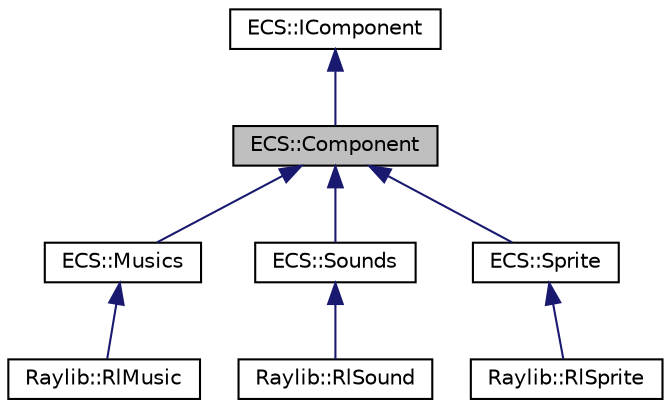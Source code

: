 digraph "ECS::Component"
{
 // LATEX_PDF_SIZE
  edge [fontname="Helvetica",fontsize="10",labelfontname="Helvetica",labelfontsize="10"];
  node [fontname="Helvetica",fontsize="10",shape=record];
  Node1 [label="ECS::Component",height=0.2,width=0.4,color="black", fillcolor="grey75", style="filled", fontcolor="black",tooltip=" "];
  Node2 -> Node1 [dir="back",color="midnightblue",fontsize="10",style="solid",fontname="Helvetica"];
  Node2 [label="ECS::IComponent",height=0.2,width=0.4,color="black", fillcolor="white", style="filled",URL="$classECS_1_1IComponent.html",tooltip=" "];
  Node1 -> Node3 [dir="back",color="midnightblue",fontsize="10",style="solid",fontname="Helvetica"];
  Node3 [label="ECS::Musics",height=0.2,width=0.4,color="black", fillcolor="white", style="filled",URL="$classECS_1_1Musics.html",tooltip=" "];
  Node3 -> Node4 [dir="back",color="midnightblue",fontsize="10",style="solid",fontname="Helvetica"];
  Node4 [label="Raylib::RlMusic",height=0.2,width=0.4,color="black", fillcolor="white", style="filled",URL="$classRaylib_1_1RlMusic.html",tooltip=" "];
  Node1 -> Node5 [dir="back",color="midnightblue",fontsize="10",style="solid",fontname="Helvetica"];
  Node5 [label="ECS::Sounds",height=0.2,width=0.4,color="black", fillcolor="white", style="filled",URL="$classECS_1_1Sounds.html",tooltip=" "];
  Node5 -> Node6 [dir="back",color="midnightblue",fontsize="10",style="solid",fontname="Helvetica"];
  Node6 [label="Raylib::RlSound",height=0.2,width=0.4,color="black", fillcolor="white", style="filled",URL="$classRaylib_1_1RlSound.html",tooltip=" "];
  Node1 -> Node7 [dir="back",color="midnightblue",fontsize="10",style="solid",fontname="Helvetica"];
  Node7 [label="ECS::Sprite",height=0.2,width=0.4,color="black", fillcolor="white", style="filled",URL="$classECS_1_1Sprite.html",tooltip=" "];
  Node7 -> Node8 [dir="back",color="midnightblue",fontsize="10",style="solid",fontname="Helvetica"];
  Node8 [label="Raylib::RlSprite",height=0.2,width=0.4,color="black", fillcolor="white", style="filled",URL="$classRaylib_1_1RlSprite.html",tooltip=" "];
}
